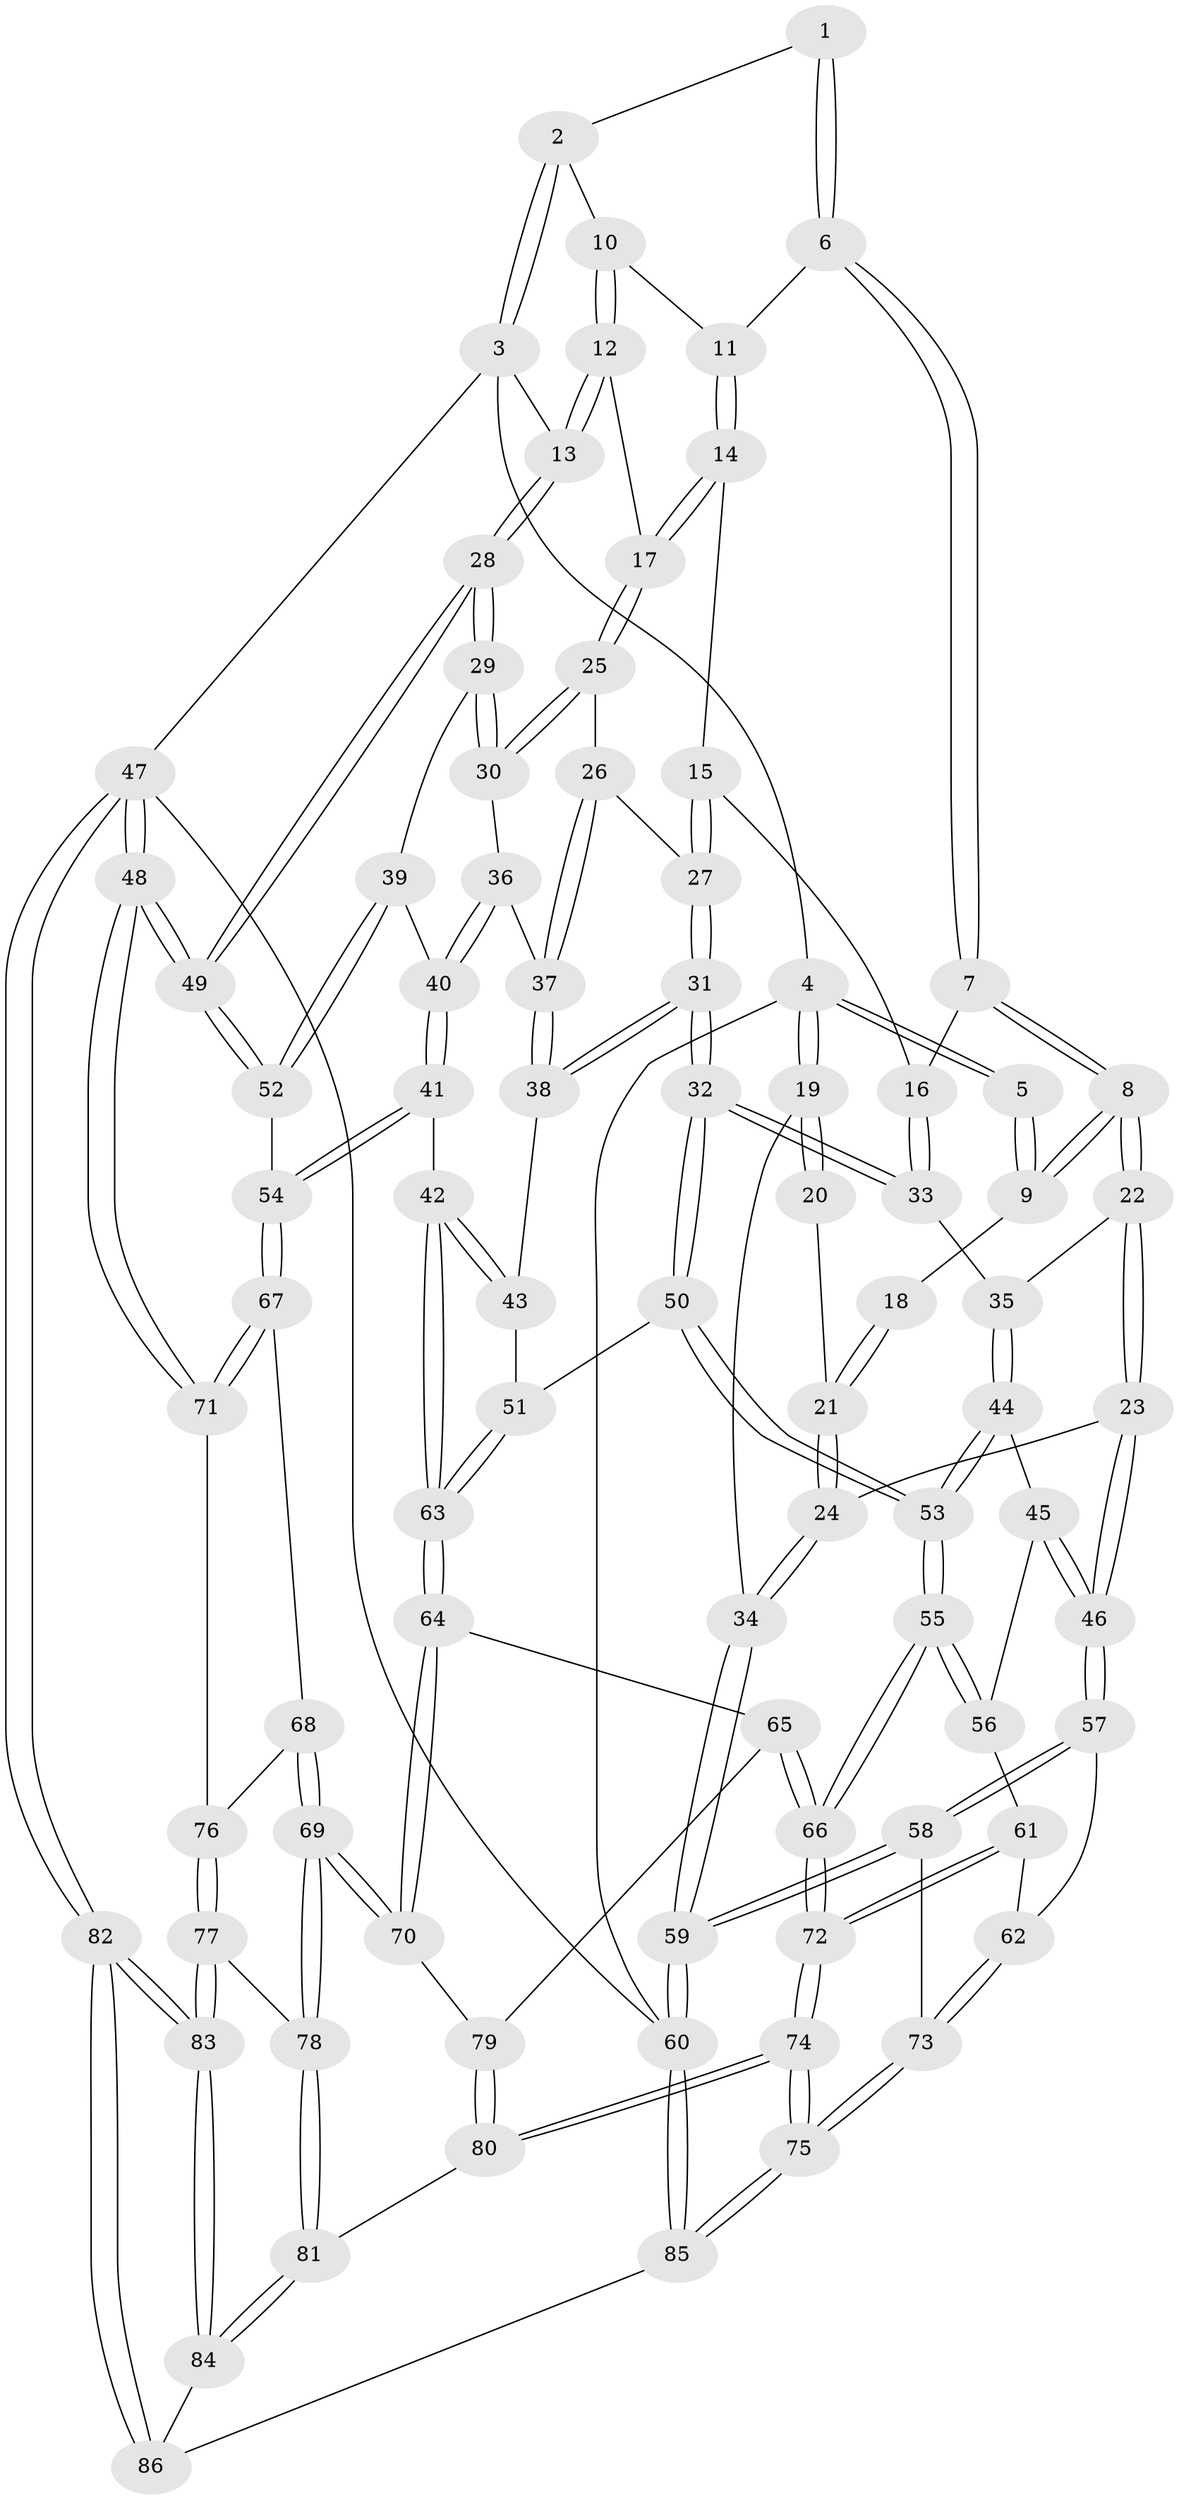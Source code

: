 // coarse degree distribution, {3: 0.7580645161290323, 4: 0.11290322580645161, 2: 0.04838709677419355, 6: 0.03225806451612903, 5: 0.04838709677419355}
// Generated by graph-tools (version 1.1) at 2025/54/03/04/25 22:54:20]
// undirected, 86 vertices, 212 edges
graph export_dot {
  node [color=gray90,style=filled];
  1 [pos="+0.5766096340481677+0"];
  2 [pos="+0.5801644068794569+0"];
  3 [pos="+1+0"];
  4 [pos="+0+0"];
  5 [pos="+0.21011837350036927+0"];
  6 [pos="+0.5119690040065187+0.03753918152832965"];
  7 [pos="+0.40905049712100033+0.2007621212404981"];
  8 [pos="+0.38287956862451017+0.2077308141134833"];
  9 [pos="+0.2833426724113653+0.08160174906187952"];
  10 [pos="+0.6909134728268003+0.03893487149807679"];
  11 [pos="+0.657690958555762+0.12756215923827383"];
  12 [pos="+0.9615061114760517+0.13095137127203527"];
  13 [pos="+1+0"];
  14 [pos="+0.6687119820329577+0.1974644056396648"];
  15 [pos="+0.62554023601214+0.24372919815721533"];
  16 [pos="+0.5388922917601068+0.2481347846916914"];
  17 [pos="+0.9294623055916194+0.15917382319711315"];
  18 [pos="+0.12471461496731728+0.12330980419611719"];
  19 [pos="+0+0"];
  20 [pos="+0+0"];
  21 [pos="+0.11878968413899806+0.27342582241581354"];
  22 [pos="+0.37859041004749155+0.2145842976245175"];
  23 [pos="+0.14572781377392002+0.42323064971657925"];
  24 [pos="+0.12375751895620854+0.41472465045898566"];
  25 [pos="+0.8847530444760975+0.25335900562977914"];
  26 [pos="+0.7160850463770455+0.3584402667275782"];
  27 [pos="+0.6995275867068527+0.35793845930359075"];
  28 [pos="+1+0.4444776656794005"];
  29 [pos="+1+0.4839330617664845"];
  30 [pos="+0.881949502145197+0.4122841084619465"];
  31 [pos="+0.625736036840804+0.484667387984101"];
  32 [pos="+0.5868761040764359+0.5172996255745947"];
  33 [pos="+0.5607958166927859+0.4922031399810727"];
  34 [pos="+0+0.389507692436917"];
  35 [pos="+0.4699792176596932+0.45747685957137596"];
  36 [pos="+0.8325489616521389+0.44844971863582855"];
  37 [pos="+0.8230359796347809+0.44968948497716965"];
  38 [pos="+0.7847275730842124+0.489292158445722"];
  39 [pos="+1+0.5063174409637453"];
  40 [pos="+0.8871459580583487+0.5603647417158183"];
  41 [pos="+0.8553692329396642+0.6188959467013517"];
  42 [pos="+0.8252739582457601+0.6209675220317525"];
  43 [pos="+0.7838140940981178+0.52524254028976"];
  44 [pos="+0.30850504325778405+0.511552572601847"];
  45 [pos="+0.2887507388766895+0.5152366060466873"];
  46 [pos="+0.1670914513914208+0.4615804522189641"];
  47 [pos="+1+1"];
  48 [pos="+1+0.8677202261821878"];
  49 [pos="+1+0.743957002973824"];
  50 [pos="+0.5878737025030957+0.5519214372017218"];
  51 [pos="+0.6583704041484927+0.5969125149106717"];
  52 [pos="+0.9486581746620143+0.6613877450707343"];
  53 [pos="+0.5502024474209677+0.597617068203721"];
  54 [pos="+0.9127569796617233+0.6698571720558864"];
  55 [pos="+0.4847855530562876+0.7043992070875175"];
  56 [pos="+0.34397546522910427+0.6004453780296152"];
  57 [pos="+0.16512357771432104+0.47878800000305"];
  58 [pos="+0.0911065675124846+0.7538054541717407"];
  59 [pos="+0+0.780484014348996"];
  60 [pos="+0+1"];
  61 [pos="+0.2978019883477083+0.7076098981112419"];
  62 [pos="+0.2726407266544904+0.7119674016598945"];
  63 [pos="+0.7374735668194825+0.670511252506564"];
  64 [pos="+0.7365828831492047+0.6878061111679612"];
  65 [pos="+0.5588580897011562+0.7625375893813097"];
  66 [pos="+0.4825206972068708+0.7538831601167311"];
  67 [pos="+0.9071355402193114+0.7199485887039957"];
  68 [pos="+0.8771338223060012+0.7720814444512453"];
  69 [pos="+0.7752469090963481+0.8010149300220432"];
  70 [pos="+0.7581882949670532+0.7738104746947594"];
  71 [pos="+1+0.7982293915729606"];
  72 [pos="+0.4585149576287002+0.7961651502360862"];
  73 [pos="+0.1681542074418581+0.8300462901118243"];
  74 [pos="+0.3865362380220372+1"];
  75 [pos="+0.3319325785600397+1"];
  76 [pos="+0.9059931931063432+0.8000871232972684"];
  77 [pos="+0.9229497646999771+0.869151892688663"];
  78 [pos="+0.769024560156782+0.8555152658890198"];
  79 [pos="+0.623523708490249+0.7932038890266262"];
  80 [pos="+0.6638725867133051+0.8884072119507509"];
  81 [pos="+0.7633740729467057+0.8737346384709072"];
  82 [pos="+1+1"];
  83 [pos="+1+1"];
  84 [pos="+0.7688359434326806+0.889098877632882"];
  85 [pos="+0.32983437879098243+1"];
  86 [pos="+0.6253717391669098+1"];
  1 -- 2;
  1 -- 6;
  1 -- 6;
  2 -- 3;
  2 -- 3;
  2 -- 10;
  3 -- 4;
  3 -- 13;
  3 -- 47;
  4 -- 5;
  4 -- 5;
  4 -- 19;
  4 -- 19;
  4 -- 60;
  5 -- 9;
  5 -- 9;
  6 -- 7;
  6 -- 7;
  6 -- 11;
  7 -- 8;
  7 -- 8;
  7 -- 16;
  8 -- 9;
  8 -- 9;
  8 -- 22;
  8 -- 22;
  9 -- 18;
  10 -- 11;
  10 -- 12;
  10 -- 12;
  11 -- 14;
  11 -- 14;
  12 -- 13;
  12 -- 13;
  12 -- 17;
  13 -- 28;
  13 -- 28;
  14 -- 15;
  14 -- 17;
  14 -- 17;
  15 -- 16;
  15 -- 27;
  15 -- 27;
  16 -- 33;
  16 -- 33;
  17 -- 25;
  17 -- 25;
  18 -- 21;
  18 -- 21;
  19 -- 20;
  19 -- 20;
  19 -- 34;
  20 -- 21;
  21 -- 24;
  21 -- 24;
  22 -- 23;
  22 -- 23;
  22 -- 35;
  23 -- 24;
  23 -- 46;
  23 -- 46;
  24 -- 34;
  24 -- 34;
  25 -- 26;
  25 -- 30;
  25 -- 30;
  26 -- 27;
  26 -- 37;
  26 -- 37;
  27 -- 31;
  27 -- 31;
  28 -- 29;
  28 -- 29;
  28 -- 49;
  28 -- 49;
  29 -- 30;
  29 -- 30;
  29 -- 39;
  30 -- 36;
  31 -- 32;
  31 -- 32;
  31 -- 38;
  31 -- 38;
  32 -- 33;
  32 -- 33;
  32 -- 50;
  32 -- 50;
  33 -- 35;
  34 -- 59;
  34 -- 59;
  35 -- 44;
  35 -- 44;
  36 -- 37;
  36 -- 40;
  36 -- 40;
  37 -- 38;
  37 -- 38;
  38 -- 43;
  39 -- 40;
  39 -- 52;
  39 -- 52;
  40 -- 41;
  40 -- 41;
  41 -- 42;
  41 -- 54;
  41 -- 54;
  42 -- 43;
  42 -- 43;
  42 -- 63;
  42 -- 63;
  43 -- 51;
  44 -- 45;
  44 -- 53;
  44 -- 53;
  45 -- 46;
  45 -- 46;
  45 -- 56;
  46 -- 57;
  46 -- 57;
  47 -- 48;
  47 -- 48;
  47 -- 82;
  47 -- 82;
  47 -- 60;
  48 -- 49;
  48 -- 49;
  48 -- 71;
  48 -- 71;
  49 -- 52;
  49 -- 52;
  50 -- 51;
  50 -- 53;
  50 -- 53;
  51 -- 63;
  51 -- 63;
  52 -- 54;
  53 -- 55;
  53 -- 55;
  54 -- 67;
  54 -- 67;
  55 -- 56;
  55 -- 56;
  55 -- 66;
  55 -- 66;
  56 -- 61;
  57 -- 58;
  57 -- 58;
  57 -- 62;
  58 -- 59;
  58 -- 59;
  58 -- 73;
  59 -- 60;
  59 -- 60;
  60 -- 85;
  60 -- 85;
  61 -- 62;
  61 -- 72;
  61 -- 72;
  62 -- 73;
  62 -- 73;
  63 -- 64;
  63 -- 64;
  64 -- 65;
  64 -- 70;
  64 -- 70;
  65 -- 66;
  65 -- 66;
  65 -- 79;
  66 -- 72;
  66 -- 72;
  67 -- 68;
  67 -- 71;
  67 -- 71;
  68 -- 69;
  68 -- 69;
  68 -- 76;
  69 -- 70;
  69 -- 70;
  69 -- 78;
  69 -- 78;
  70 -- 79;
  71 -- 76;
  72 -- 74;
  72 -- 74;
  73 -- 75;
  73 -- 75;
  74 -- 75;
  74 -- 75;
  74 -- 80;
  74 -- 80;
  75 -- 85;
  75 -- 85;
  76 -- 77;
  76 -- 77;
  77 -- 78;
  77 -- 83;
  77 -- 83;
  78 -- 81;
  78 -- 81;
  79 -- 80;
  79 -- 80;
  80 -- 81;
  81 -- 84;
  81 -- 84;
  82 -- 83;
  82 -- 83;
  82 -- 86;
  82 -- 86;
  83 -- 84;
  83 -- 84;
  84 -- 86;
  85 -- 86;
}
